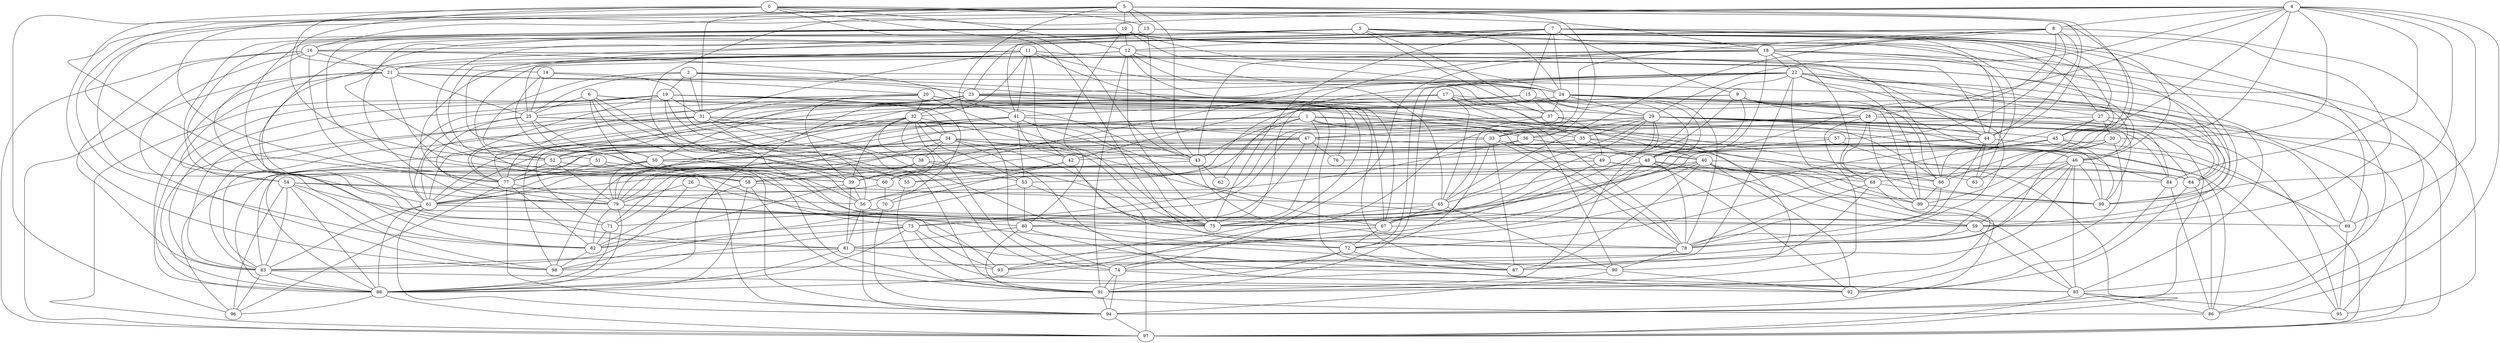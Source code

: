 graph G {
    "5" -- "31";
    "20" -- "25";
    "59" -- "78";
    "81" -- "93";
    "29" -- "44";
    "73" -- "82";
    "4" -- "66";
    "17" -- "46";
    "31" -- "74";
    "28" -- "88";
    "74" -- "94";
    "5" -- "74";
    "89" -- "94";
    "20" -- "75";
    "48" -- "59";
    "58" -- "65";
    "20" -- "32";
    "10" -- "85";
    "25" -- "91";
    "22" -- "42";
    "61" -- "69";
    "54" -- "87";
    "1" -- "89";
    "49" -- "71";
    "50" -- "79";
    "37" -- "44";
    "11" -- "41";
    "29" -- "95";
    "3" -- "95";
    "8" -- "18";
    "54" -- "99";
    "17" -- "83";
    "19" -- "70";
    "0" -- "14";
    "14" -- "50";
    "68" -- "91";
    "16" -- "97";
    "80" -- "85";
    "60" -- "70";
    "23" -- "50";
    "45" -- "97";
    "7" -- "15";
    "5" -- "43";
    "48" -- "68";
    "61" -- "94";
    "23" -- "40";
    "72" -- "74";
    "39" -- "82";
    "31" -- "56";
    "79" -- "82";
    "64" -- "86";
    "13" -- "44";
    "28" -- "68";
    "46" -- "85";
    "66" -- "78";
    "35" -- "79";
    "5" -- "10";
    "59" -- "85";
    "10" -- "71";
    "38" -- "97";
    "34" -- "59";
    "31" -- "33";
    "48" -- "81";
    "18" -- "22";
    "72" -- "87";
    "4" -- "69";
    "10" -- "48";
    "29" -- "75";
    "18" -- "48";
    "74" -- "85";
    "4" -- "99";
    "30" -- "89";
    "65" -- "75";
    "68" -- "87";
    "8" -- "82";
    "3" -- "37";
    "81" -- "83";
    "54" -- "56";
    "8" -- "33";
    "7" -- "27";
    "18" -- "43";
    "42" -- "60";
    "42" -- "70";
    "48" -- "61";
    "47" -- "95";
    "2" -- "25";
    "43" -- "78";
    "1" -- "52";
    "9" -- "67";
    "1" -- "46";
    "4" -- "45";
    "34" -- "77";
    "7" -- "16";
    "29" -- "35";
    "52" -- "77";
    "7" -- "46";
    "50" -- "77";
    "40" -- "75";
    "10" -- "12";
    "21" -- "88";
    "22" -- "94";
    "24" -- "61";
    "83" -- "92";
    "33" -- "72";
    "68" -- "99";
    "7" -- "9";
    "32" -- "60";
    "48" -- "92";
    "11" -- "32";
    "9" -- "48";
    "6" -- "56";
    "53" -- "80";
    "36" -- "56";
    "21" -- "97";
    "57" -- "97";
    "19" -- "55";
    "3" -- "24";
    "10" -- "69";
    "11" -- "67";
    "27" -- "45";
    "24" -- "89";
    "25" -- "77";
    "6" -- "25";
    "30" -- "42";
    "36" -- "89";
    "81" -- "88";
    "31" -- "35";
    "29" -- "47";
    "26" -- "83";
    "16" -- "44";
    "3" -- "79";
    "17" -- "41";
    "41" -- "52";
    "29" -- "73";
    "77" -- "79";
    "38" -- "53";
    "10" -- "24";
    "15" -- "29";
    "11" -- "21";
    "29" -- "99";
    "7" -- "75";
    "44" -- "61";
    "46" -- "98";
    "47" -- "80";
    "16" -- "81";
    "58" -- "88";
    "19" -- "60";
    "0" -- "52";
    "46" -- "68";
    "45" -- "81";
    "19" -- "34";
    "80" -- "91";
    "84" -- "92";
    "32" -- "74";
    "3" -- "39";
    "1" -- "43";
    "21" -- "24";
    "22" -- "23";
    "41" -- "61";
    "78" -- "90";
    "4" -- "84";
    "64" -- "92";
    "22" -- "99";
    "13" -- "16";
    "12" -- "65";
    "10" -- "81";
    "34" -- "75";
    "32" -- "39";
    "22" -- "46";
    "39" -- "81";
    "52" -- "79";
    "8" -- "48";
    "29" -- "91";
    "26" -- "79";
    "38" -- "39";
    "15" -- "99";
    "18" -- "58";
    "66" -- "89";
    "67" -- "93";
    "11" -- "25";
    "47" -- "76";
    "69" -- "95";
    "4" -- "8";
    "24" -- "37";
    "5" -- "13";
    "33" -- "78";
    "3" -- "59";
    "77" -- "96";
    "24" -- "84";
    "6" -- "36";
    "4" -- "60";
    "41" -- "47";
    "22" -- "27";
    "50" -- "66";
    "29" -- "84";
    "12" -- "37";
    "5" -- "66";
    "22" -- "87";
    "19" -- "83";
    "53" -- "98";
    "18" -- "68";
    "68" -- "78";
    "21" -- "73";
    "0" -- "63";
    "4" -- "29";
    "19" -- "31";
    "37" -- "73";
    "32" -- "53";
    "5" -- "16";
    "61" -- "83";
    "23" -- "61";
    "2" -- "87";
    "52" -- "93";
    "29" -- "45";
    "16" -- "46";
    "40" -- "59";
    "72" -- "91";
    "43" -- "60";
    "17" -- "65";
    "30" -- "93";
    "19" -- "88";
    "44" -- "63";
    "41" -- "75";
    "88" -- "97";
    "16" -- "83";
    "46" -- "74";
    "70" -- "71";
    "25" -- "50";
    "8" -- "86";
    "2" -- "52";
    "20" -- "39";
    "3" -- "41";
    "32" -- "34";
    "36" -- "40";
    "60" -- "61";
    "34" -- "40";
    "49" -- "64";
    "50" -- "78";
    "29" -- "64";
    "90" -- "94";
    "4" -- "86";
    "19" -- "97";
    "54" -- "98";
    "22" -- "91";
    "56" -- "81";
    "0" -- "13";
    "23" -- "85";
    "45" -- "72";
    "8" -- "44";
    "7" -- "12";
    "5" -- "44";
    "48" -- "67";
    "3" -- "52";
    "24" -- "79";
    "73" -- "93";
    "49" -- "83";
    "40" -- "85";
    "47" -- "96";
    "44" -- "75";
    "83" -- "96";
    "18" -- "75";
    "58" -- "82";
    "0" -- "58";
    "61" -- "88";
    "51" -- "94";
    "2" -- "90";
    "8" -- "57";
    "34" -- "58";
    "79" -- "88";
    "16" -- "41";
    "1" -- "78";
    "49" -- "84";
    "29" -- "76";
    "77" -- "82";
    "24" -- "98";
    "40" -- "92";
    "17" -- "78";
    "15" -- "62";
    "2" -- "59";
    "12" -- "79";
    "27" -- "33";
    "82" -- "98";
    "7" -- "24";
    "9" -- "61";
    "6" -- "55";
    "51" -- "77";
    "28" -- "89";
    "11" -- "51";
    "43" -- "62";
    "31" -- "83";
    "0" -- "18";
    "1" -- "53";
    "85" -- "86";
    "22" -- "49";
    "56" -- "59";
    "10" -- "82";
    "48" -- "78";
    "29" -- "36";
    "34" -- "38";
    "90" -- "92";
    "31" -- "88";
    "20" -- "83";
    "18" -- "63";
    "77" -- "94";
    "38" -- "58";
    "54" -- "96";
    "22" -- "89";
    "2" -- "19";
    "35" -- "99";
    "44" -- "78";
    "33" -- "87";
    "16" -- "98";
    "25" -- "57";
    "85" -- "95";
    "70" -- "86";
    "23" -- "77";
    "12" -- "91";
    "21" -- "23";
    "41" -- "42";
    "26" -- "75";
    "1" -- "75";
    "10" -- "54";
    "49" -- "81";
    "13" -- "43";
    "28" -- "69";
    "27" -- "97";
    "24" -- "29";
    "40" -- "87";
    "39" -- "56";
    "44" -- "69";
    "27" -- "30";
    "25" -- "36";
    "21" -- "54";
    "73" -- "98";
    "20" -- "29";
    "16" -- "21";
    "23" -- "32";
    "0" -- "72";
    "5" -- "61";
    "79" -- "90";
    "27" -- "64";
    "54" -- "88";
    "7" -- "59";
    "41" -- "53";
    "37" -- "39";
    "50" -- "88";
    "9" -- "28";
    "19" -- "87";
    "12" -- "21";
    "18" -- "64";
    "58" -- "91";
    "19" -- "61";
    "2" -- "31";
    "85" -- "97";
    "24" -- "48";
    "71" -- "82";
    "23" -- "67";
    "22" -- "60";
    "33" -- "52";
    "21" -- "25";
    "4" -- "77";
    "54" -- "83";
    "28" -- "91";
    "29" -- "67";
    "35" -- "48";
    "65" -- "67";
    "49" -- "63";
    "22" -- "68";
    "19" -- "66";
    "46" -- "78";
    "23" -- "88";
    "80" -- "81";
    "94" -- "97";
    "3" -- "45";
    "9" -- "66";
    "10" -- "80";
    "32" -- "38";
    "73" -- "88";
    "11" -- "42";
    "4" -- "82";
    "36" -- "50";
    "20" -- "93";
    "42" -- "78";
    "40" -- "82";
    "8" -- "65";
    "32" -- "71";
    "14" -- "91";
    "46" -- "59";
    "3" -- "18";
    "57" -- "65";
    "47" -- "50";
    "37" -- "65";
    "3" -- "56";
    "6" -- "39";
    "38" -- "71";
    "11" -- "35";
    "51" -- "67";
    "11" -- "31";
    "41" -- "67";
    "12" -- "24";
    "22" -- "72";
    "10" -- "66";
    "4" -- "28";
    "34" -- "92";
    "35" -- "86";
    "32" -- "52";
    "84" -- "86";
    "11" -- "66";
    "3" -- "33";
    "33" -- "49";
    "28" -- "47";
    "35" -- "39";
    "9" -- "56";
    "40" -- "58";
    "0" -- "96";
    "31" -- "72";
    "28" -- "94";
    "14" -- "25";
    "40" -- "64";
    "17" -- "66";
    "30" -- "92";
    "67" -- "72";
    "91" -- "94";
    "46" -- "99";
    "88" -- "96";
    "0" -- "43";
    "32" -- "75";
    "12" -- "75";
    "5" -- "36";
    "6" -- "43";
    "73" -- "85";
    "34" -- "43";
    "74" -- "91";
    "16" -- "58";
    "53" -- "75";
    "0" -- "12";
    "83" -- "88";
    "23" -- "90";
    "9" -- "64";
    "45" -- "99";
    "27" -- "80";
    "24" -- "78";
    "11" -- "44";
    "79" -- "80";
    "8" -- "23";
    "65" -- "90";
    "37" -- "49";
    "48" -- "55";
    "6" -- "94";
    "19" -- "77";
    "41" -- "88";
    "5" -- "98";
    "47" -- "79";
    "12" -- "99";
    "18" -- "74";
    "25" -- "61";
    "41" -- "98";
    "71" -- "88";
    "1" -- "36";
    "34" -- "61";
    "15" -- "77";
    "1" -- "79";
    "13" -- "39";
    "31" -- "77";
    "24" -- "97";
    "14" -- "20";
    "42" -- "55";
    "55" -- "91";
    "56" -- "94";
    "20" -- "76";
    "7" -- "79";
    "47" -- "84";
    "13" -- "27";
    "22" -- "78";
    "46" -- "64";
    "18" -- "95";
    "15" -- "37";
    "4" -- "30";
}
